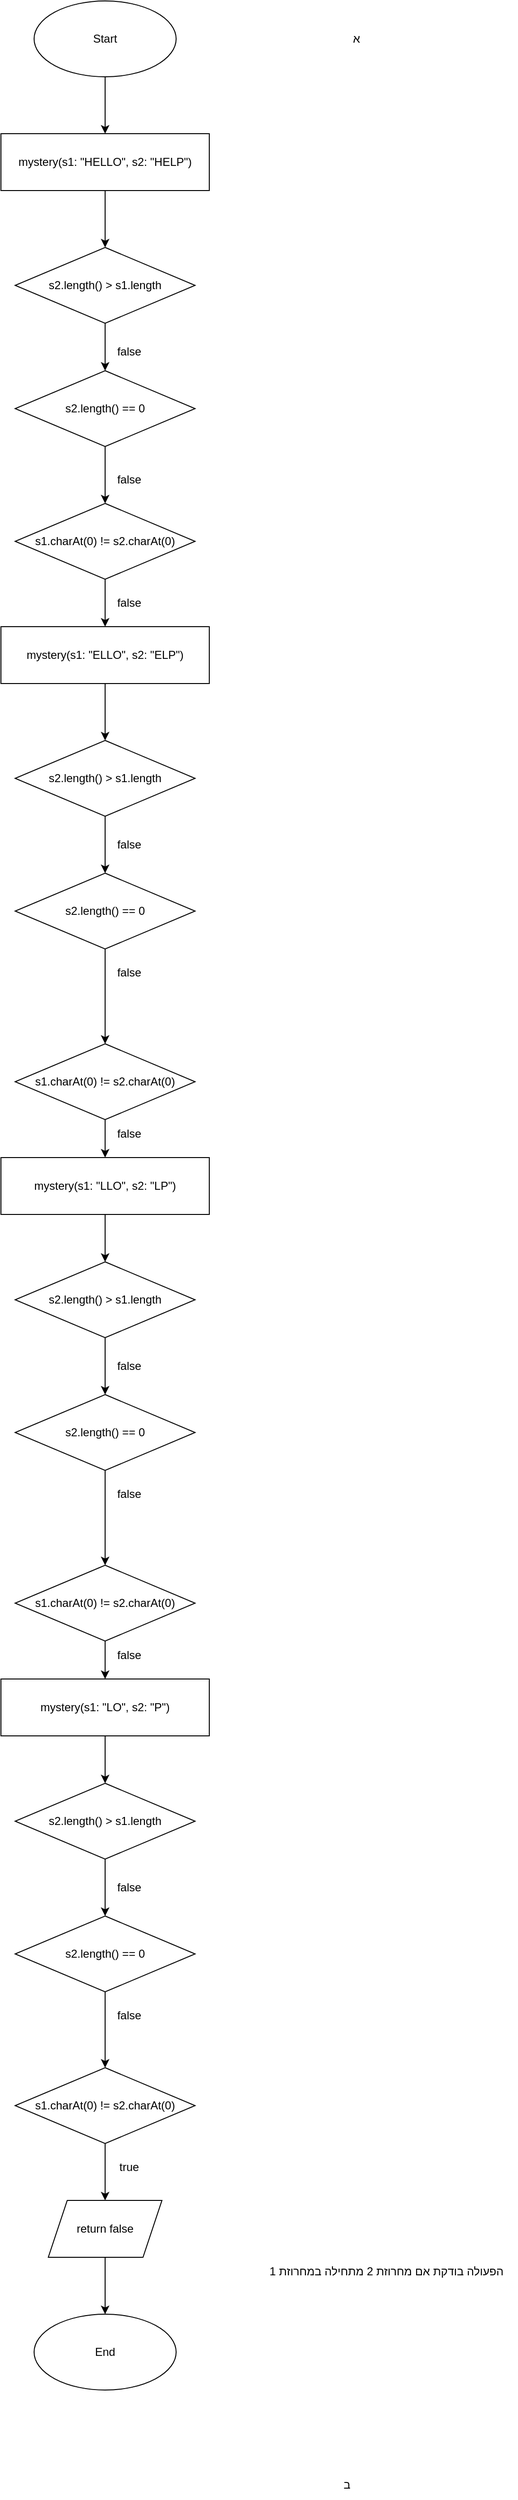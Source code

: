 <mxfile>
    <diagram id="TRffOYk0fOhtsDzGk1hK" name="Page-1">
        <mxGraphModel dx="815" dy="892" grid="1" gridSize="10" guides="1" tooltips="1" connect="1" arrows="1" fold="1" page="1" pageScale="1" pageWidth="850" pageHeight="1100" math="0" shadow="0">
            <root>
                <mxCell id="0"/>
                <mxCell id="1" parent="0"/>
                <mxCell id="5" style="edgeStyle=none;html=1;" parent="1" source="2" target="4" edge="1">
                    <mxGeometry relative="1" as="geometry"/>
                </mxCell>
                <mxCell id="2" value="Start" style="ellipse;whiteSpace=wrap;html=1;" parent="1" vertex="1">
                    <mxGeometry x="350" y="40" width="150" height="80" as="geometry"/>
                </mxCell>
                <mxCell id="6" style="edgeStyle=none;html=1;" parent="1" source="4" target="7" edge="1">
                    <mxGeometry relative="1" as="geometry">
                        <mxPoint x="425" y="300" as="targetPoint"/>
                    </mxGeometry>
                </mxCell>
                <mxCell id="4" value="mystery(s1: &quot;HELLO&quot;, s2: &quot;HELP&quot;)" style="whiteSpace=wrap;html=1;" parent="1" vertex="1">
                    <mxGeometry x="315" y="180" width="220" height="60" as="geometry"/>
                </mxCell>
                <mxCell id="9" style="edgeStyle=none;html=1;" parent="1" source="7" target="8" edge="1">
                    <mxGeometry relative="1" as="geometry"/>
                </mxCell>
                <mxCell id="7" value="s2.length() &amp;gt; s1.length" style="rhombus;whiteSpace=wrap;html=1;" parent="1" vertex="1">
                    <mxGeometry x="330" y="300" width="190" height="80" as="geometry"/>
                </mxCell>
                <mxCell id="15" style="edgeStyle=none;html=1;" parent="1" source="8" target="13" edge="1">
                    <mxGeometry relative="1" as="geometry"/>
                </mxCell>
                <mxCell id="8" value="s2.length() == 0" style="rhombus;whiteSpace=wrap;html=1;" parent="1" vertex="1">
                    <mxGeometry x="330" y="430" width="190" height="80" as="geometry"/>
                </mxCell>
                <mxCell id="10" value="false" style="text;html=1;align=center;verticalAlign=middle;resizable=0;points=[];autosize=1;strokeColor=none;fillColor=none;" parent="1" vertex="1">
                    <mxGeometry x="425" y="395" width="50" height="30" as="geometry"/>
                </mxCell>
                <mxCell id="11" value="false" style="text;html=1;align=center;verticalAlign=middle;resizable=0;points=[];autosize=1;strokeColor=none;fillColor=none;" parent="1" vertex="1">
                    <mxGeometry x="425" y="530" width="50" height="30" as="geometry"/>
                </mxCell>
                <mxCell id="17" style="edgeStyle=none;html=1;" parent="1" source="13" target="16" edge="1">
                    <mxGeometry relative="1" as="geometry"/>
                </mxCell>
                <mxCell id="13" value="s1.charAt(0) != s2.charAt(0)" style="rhombus;whiteSpace=wrap;html=1;" parent="1" vertex="1">
                    <mxGeometry x="330" y="570" width="190" height="80" as="geometry"/>
                </mxCell>
                <mxCell id="49" style="edgeStyle=none;html=1;" parent="1" source="16" target="40" edge="1">
                    <mxGeometry relative="1" as="geometry"/>
                </mxCell>
                <mxCell id="16" value="mystery(s1: &quot;ELLO&quot;, s2: &quot;ELP&quot;)" style="whiteSpace=wrap;html=1;" parent="1" vertex="1">
                    <mxGeometry x="315" y="700" width="220" height="60" as="geometry"/>
                </mxCell>
                <mxCell id="18" value="false" style="text;html=1;align=center;verticalAlign=middle;resizable=0;points=[];autosize=1;strokeColor=none;fillColor=none;" parent="1" vertex="1">
                    <mxGeometry x="425" y="660" width="50" height="30" as="geometry"/>
                </mxCell>
                <mxCell id="39" style="edgeStyle=none;html=1;" parent="1" source="40" target="42" edge="1">
                    <mxGeometry relative="1" as="geometry"/>
                </mxCell>
                <mxCell id="40" value="s2.length() &amp;gt; s1.length" style="rhombus;whiteSpace=wrap;html=1;" parent="1" vertex="1">
                    <mxGeometry x="330" y="820" width="190" height="80" as="geometry"/>
                </mxCell>
                <mxCell id="41" style="edgeStyle=none;html=1;" parent="1" source="42" target="46" edge="1">
                    <mxGeometry relative="1" as="geometry"/>
                </mxCell>
                <mxCell id="42" value="s2.length() == 0" style="rhombus;whiteSpace=wrap;html=1;" parent="1" vertex="1">
                    <mxGeometry x="330" y="960" width="190" height="80" as="geometry"/>
                </mxCell>
                <mxCell id="43" value="false" style="text;html=1;align=center;verticalAlign=middle;resizable=0;points=[];autosize=1;strokeColor=none;fillColor=none;" parent="1" vertex="1">
                    <mxGeometry x="425" y="915" width="50" height="30" as="geometry"/>
                </mxCell>
                <mxCell id="44" value="false" style="text;html=1;align=center;verticalAlign=middle;resizable=0;points=[];autosize=1;strokeColor=none;fillColor=none;" parent="1" vertex="1">
                    <mxGeometry x="425" y="1050" width="50" height="30" as="geometry"/>
                </mxCell>
                <mxCell id="45" style="edgeStyle=none;html=1;" parent="1" source="46" target="47" edge="1">
                    <mxGeometry relative="1" as="geometry"/>
                </mxCell>
                <mxCell id="46" value="s1.charAt(0) != s2.charAt(0)" style="rhombus;whiteSpace=wrap;html=1;" parent="1" vertex="1">
                    <mxGeometry x="330" y="1140" width="190" height="80" as="geometry"/>
                </mxCell>
                <mxCell id="61" style="edgeStyle=none;html=1;" parent="1" source="47" target="52" edge="1">
                    <mxGeometry relative="1" as="geometry"/>
                </mxCell>
                <mxCell id="47" value="mystery(s1: &quot;LLO&quot;, s2: &quot;LP&quot;)" style="whiteSpace=wrap;html=1;" parent="1" vertex="1">
                    <mxGeometry x="315" y="1260" width="220" height="60" as="geometry"/>
                </mxCell>
                <mxCell id="48" value="false" style="text;html=1;align=center;verticalAlign=middle;resizable=0;points=[];autosize=1;strokeColor=none;fillColor=none;" parent="1" vertex="1">
                    <mxGeometry x="425" y="1220" width="50" height="30" as="geometry"/>
                </mxCell>
                <mxCell id="51" style="edgeStyle=none;html=1;" parent="1" source="52" target="54" edge="1">
                    <mxGeometry relative="1" as="geometry"/>
                </mxCell>
                <mxCell id="52" value="s2.length() &amp;gt; s1.length" style="rhombus;whiteSpace=wrap;html=1;" parent="1" vertex="1">
                    <mxGeometry x="330" y="1370" width="190" height="80" as="geometry"/>
                </mxCell>
                <mxCell id="53" style="edgeStyle=none;html=1;" parent="1" source="54" target="58" edge="1">
                    <mxGeometry relative="1" as="geometry"/>
                </mxCell>
                <mxCell id="54" value="s2.length() == 0" style="rhombus;whiteSpace=wrap;html=1;" parent="1" vertex="1">
                    <mxGeometry x="330" y="1510" width="190" height="80" as="geometry"/>
                </mxCell>
                <mxCell id="55" value="false" style="text;html=1;align=center;verticalAlign=middle;resizable=0;points=[];autosize=1;strokeColor=none;fillColor=none;" parent="1" vertex="1">
                    <mxGeometry x="425" y="1465" width="50" height="30" as="geometry"/>
                </mxCell>
                <mxCell id="56" value="false" style="text;html=1;align=center;verticalAlign=middle;resizable=0;points=[];autosize=1;strokeColor=none;fillColor=none;" parent="1" vertex="1">
                    <mxGeometry x="425" y="1600" width="50" height="30" as="geometry"/>
                </mxCell>
                <mxCell id="57" style="edgeStyle=none;html=1;" parent="1" source="58" target="59" edge="1">
                    <mxGeometry relative="1" as="geometry"/>
                </mxCell>
                <mxCell id="58" value="s1.charAt(0) != s2.charAt(0)" style="rhombus;whiteSpace=wrap;html=1;" parent="1" vertex="1">
                    <mxGeometry x="330" y="1690" width="190" height="80" as="geometry"/>
                </mxCell>
                <mxCell id="69" style="edgeStyle=none;html=1;" parent="1" source="59" target="63" edge="1">
                    <mxGeometry relative="1" as="geometry"/>
                </mxCell>
                <mxCell id="59" value="mystery(s1: &quot;LO&quot;, s2: &quot;P&quot;)" style="whiteSpace=wrap;html=1;" parent="1" vertex="1">
                    <mxGeometry x="315" y="1810" width="220" height="60" as="geometry"/>
                </mxCell>
                <mxCell id="60" value="false" style="text;html=1;align=center;verticalAlign=middle;resizable=0;points=[];autosize=1;strokeColor=none;fillColor=none;" parent="1" vertex="1">
                    <mxGeometry x="425" y="1770" width="50" height="30" as="geometry"/>
                </mxCell>
                <mxCell id="62" style="edgeStyle=none;html=1;" parent="1" source="63" target="65" edge="1">
                    <mxGeometry relative="1" as="geometry"/>
                </mxCell>
                <mxCell id="63" value="s2.length() &amp;gt; s1.length" style="rhombus;whiteSpace=wrap;html=1;" parent="1" vertex="1">
                    <mxGeometry x="330" y="1920" width="190" height="80" as="geometry"/>
                </mxCell>
                <mxCell id="64" style="edgeStyle=none;html=1;" parent="1" source="65" target="68" edge="1">
                    <mxGeometry relative="1" as="geometry"/>
                </mxCell>
                <mxCell id="65" value="s2.length() == 0" style="rhombus;whiteSpace=wrap;html=1;" parent="1" vertex="1">
                    <mxGeometry x="330" y="2060" width="190" height="80" as="geometry"/>
                </mxCell>
                <mxCell id="66" value="false" style="text;html=1;align=center;verticalAlign=middle;resizable=0;points=[];autosize=1;strokeColor=none;fillColor=none;" parent="1" vertex="1">
                    <mxGeometry x="425" y="2015" width="50" height="30" as="geometry"/>
                </mxCell>
                <mxCell id="67" value="false" style="text;html=1;align=center;verticalAlign=middle;resizable=0;points=[];autosize=1;strokeColor=none;fillColor=none;" parent="1" vertex="1">
                    <mxGeometry x="425" y="2150" width="50" height="30" as="geometry"/>
                </mxCell>
                <mxCell id="71" style="edgeStyle=none;html=1;" parent="1" source="68" target="70" edge="1">
                    <mxGeometry relative="1" as="geometry"/>
                </mxCell>
                <mxCell id="68" value="s1.charAt(0) != s2.charAt(0)" style="rhombus;whiteSpace=wrap;html=1;" parent="1" vertex="1">
                    <mxGeometry x="330" y="2220" width="190" height="80" as="geometry"/>
                </mxCell>
                <mxCell id="74" style="edgeStyle=none;html=1;" parent="1" source="70" target="73" edge="1">
                    <mxGeometry relative="1" as="geometry"/>
                </mxCell>
                <mxCell id="70" value="return false" style="shape=parallelogram;perimeter=parallelogramPerimeter;whiteSpace=wrap;html=1;fixedSize=1;" parent="1" vertex="1">
                    <mxGeometry x="365" y="2360" width="120" height="60" as="geometry"/>
                </mxCell>
                <mxCell id="72" value="true" style="text;html=1;align=center;verticalAlign=middle;resizable=0;points=[];autosize=1;strokeColor=none;fillColor=none;" parent="1" vertex="1">
                    <mxGeometry x="430" y="2310" width="40" height="30" as="geometry"/>
                </mxCell>
                <mxCell id="73" value="End" style="ellipse;whiteSpace=wrap;html=1;" parent="1" vertex="1">
                    <mxGeometry x="350" y="2480" width="150" height="80" as="geometry"/>
                </mxCell>
                <mxCell id="75" value="א" style="text;html=1;align=center;verticalAlign=middle;resizable=0;points=[];autosize=1;strokeColor=none;fillColor=none;" parent="1" vertex="1">
                    <mxGeometry x="675" y="65" width="30" height="30" as="geometry"/>
                </mxCell>
                <mxCell id="76" value="ב" style="text;html=1;align=center;verticalAlign=middle;resizable=0;points=[];autosize=1;strokeColor=none;fillColor=none;" parent="1" vertex="1">
                    <mxGeometry x="665" y="2645" width="30" height="30" as="geometry"/>
                </mxCell>
                <mxCell id="77" value="&amp;nbsp;הפעולה בודקת אם מחרוזת 2 מתחילה במחרוזת 1" style="text;html=1;align=center;verticalAlign=middle;resizable=0;points=[];autosize=1;strokeColor=none;fillColor=none;" parent="1" vertex="1">
                    <mxGeometry x="580" y="2420" width="280" height="30" as="geometry"/>
                </mxCell>
            </root>
        </mxGraphModel>
    </diagram>
</mxfile>